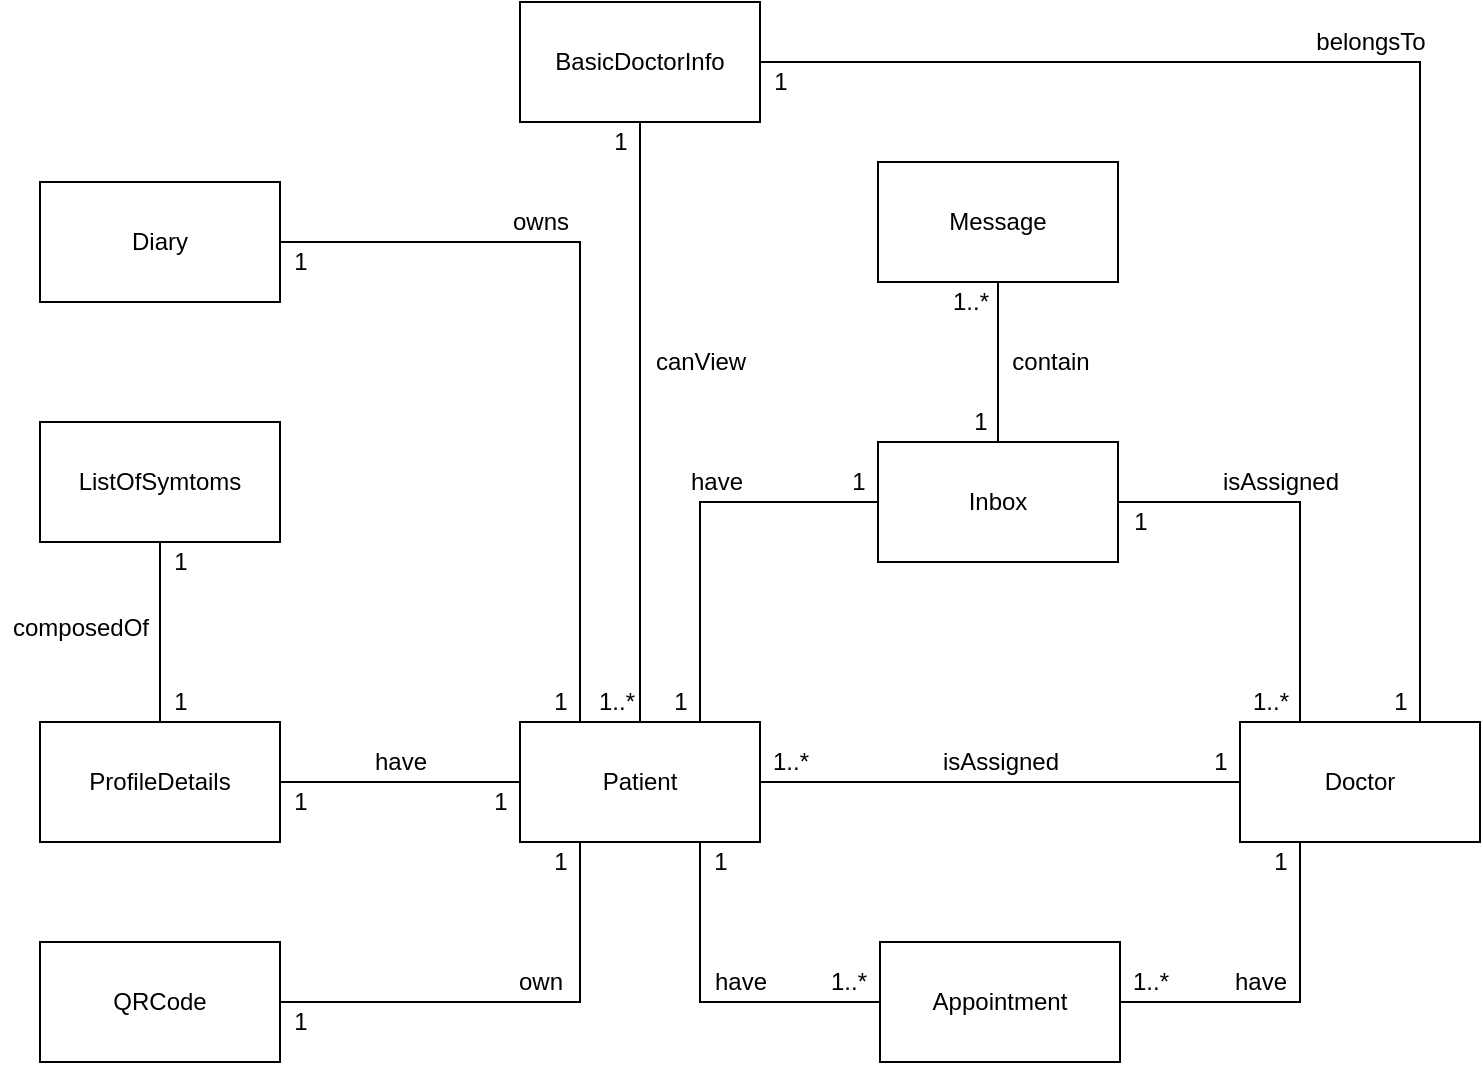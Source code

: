 <mxfile version="16.5.1" type="device"><diagram id="SSdncM9Apw8dHgDhTUgt" name="Page-1"><mxGraphModel dx="1229" dy="1108" grid="1" gridSize="10" guides="1" tooltips="1" connect="1" arrows="1" fold="1" page="1" pageScale="1" pageWidth="1100" pageHeight="850" math="0" shadow="0"><root><mxCell id="0"/><mxCell id="1" parent="0"/><mxCell id="57wUDlXswQoyKGxMo4uw-11" style="edgeStyle=orthogonalEdgeStyle;rounded=0;orthogonalLoop=1;jettySize=auto;html=1;exitX=1;exitY=0.5;exitDx=0;exitDy=0;entryX=0;entryY=0.5;entryDx=0;entryDy=0;endArrow=none;endFill=0;" parent="1" source="57wUDlXswQoyKGxMo4uw-1" target="57wUDlXswQoyKGxMo4uw-2" edge="1"><mxGeometry relative="1" as="geometry"/></mxCell><mxCell id="57wUDlXswQoyKGxMo4uw-16" style="edgeStyle=orthogonalEdgeStyle;rounded=0;orthogonalLoop=1;jettySize=auto;html=1;exitX=0.75;exitY=1;exitDx=0;exitDy=0;entryX=0;entryY=0.5;entryDx=0;entryDy=0;endArrow=none;endFill=0;" parent="1" source="57wUDlXswQoyKGxMo4uw-1" target="57wUDlXswQoyKGxMo4uw-3" edge="1"><mxGeometry relative="1" as="geometry"/></mxCell><mxCell id="57wUDlXswQoyKGxMo4uw-24" style="edgeStyle=orthogonalEdgeStyle;rounded=0;orthogonalLoop=1;jettySize=auto;html=1;exitX=0.75;exitY=0;exitDx=0;exitDy=0;entryX=0;entryY=0.5;entryDx=0;entryDy=0;endArrow=none;endFill=0;" parent="1" source="57wUDlXswQoyKGxMo4uw-1" target="57wUDlXswQoyKGxMo4uw-5" edge="1"><mxGeometry relative="1" as="geometry"/></mxCell><mxCell id="57wUDlXswQoyKGxMo4uw-39" style="edgeStyle=orthogonalEdgeStyle;rounded=0;orthogonalLoop=1;jettySize=auto;html=1;exitX=0.25;exitY=1;exitDx=0;exitDy=0;entryX=1;entryY=0.5;entryDx=0;entryDy=0;endArrow=none;endFill=0;" parent="1" source="57wUDlXswQoyKGxMo4uw-1" target="57wUDlXswQoyKGxMo4uw-8" edge="1"><mxGeometry relative="1" as="geometry"/></mxCell><mxCell id="57wUDlXswQoyKGxMo4uw-43" style="edgeStyle=orthogonalEdgeStyle;rounded=0;orthogonalLoop=1;jettySize=auto;html=1;exitX=0;exitY=0.5;exitDx=0;exitDy=0;entryX=1;entryY=0.5;entryDx=0;entryDy=0;endArrow=none;endFill=0;" parent="1" source="57wUDlXswQoyKGxMo4uw-1" target="57wUDlXswQoyKGxMo4uw-4" edge="1"><mxGeometry relative="1" as="geometry"/></mxCell><mxCell id="JtZ0RjtvBUv2NtrjWbXk-7" style="edgeStyle=none;rounded=0;orthogonalLoop=1;jettySize=auto;html=1;exitX=0.5;exitY=0;exitDx=0;exitDy=0;entryX=0.5;entryY=1;entryDx=0;entryDy=0;endArrow=none;endFill=0;" edge="1" parent="1" source="57wUDlXswQoyKGxMo4uw-1" target="JtZ0RjtvBUv2NtrjWbXk-1"><mxGeometry relative="1" as="geometry"/></mxCell><mxCell id="JtZ0RjtvBUv2NtrjWbXk-18" style="edgeStyle=orthogonalEdgeStyle;rounded=0;orthogonalLoop=1;jettySize=auto;html=1;exitX=0.25;exitY=0;exitDx=0;exitDy=0;entryX=1;entryY=0.5;entryDx=0;entryDy=0;endArrow=none;endFill=0;" edge="1" parent="1" source="57wUDlXswQoyKGxMo4uw-1" target="JtZ0RjtvBUv2NtrjWbXk-13"><mxGeometry relative="1" as="geometry"/></mxCell><mxCell id="57wUDlXswQoyKGxMo4uw-1" value="Patient" style="rounded=0;whiteSpace=wrap;html=1;" parent="1" vertex="1"><mxGeometry x="410" y="460" width="120" height="60" as="geometry"/></mxCell><mxCell id="57wUDlXswQoyKGxMo4uw-20" style="edgeStyle=orthogonalEdgeStyle;rounded=0;orthogonalLoop=1;jettySize=auto;html=1;exitX=0.25;exitY=1;exitDx=0;exitDy=0;entryX=1;entryY=0.5;entryDx=0;entryDy=0;endArrow=none;endFill=0;" parent="1" source="57wUDlXswQoyKGxMo4uw-2" target="57wUDlXswQoyKGxMo4uw-3" edge="1"><mxGeometry relative="1" as="geometry"/></mxCell><mxCell id="57wUDlXswQoyKGxMo4uw-25" style="edgeStyle=orthogonalEdgeStyle;rounded=0;orthogonalLoop=1;jettySize=auto;html=1;exitX=0.25;exitY=0;exitDx=0;exitDy=0;entryX=1;entryY=0.5;entryDx=0;entryDy=0;endArrow=none;endFill=0;" parent="1" source="57wUDlXswQoyKGxMo4uw-2" target="57wUDlXswQoyKGxMo4uw-5" edge="1"><mxGeometry relative="1" as="geometry"/></mxCell><mxCell id="57wUDlXswQoyKGxMo4uw-2" value="Doctor" style="rounded=0;whiteSpace=wrap;html=1;" parent="1" vertex="1"><mxGeometry x="770" y="460" width="120" height="60" as="geometry"/></mxCell><mxCell id="57wUDlXswQoyKGxMo4uw-3" value="Appointment" style="rounded=0;whiteSpace=wrap;html=1;" parent="1" vertex="1"><mxGeometry x="590" y="570" width="120" height="60" as="geometry"/></mxCell><mxCell id="57wUDlXswQoyKGxMo4uw-45" style="edgeStyle=orthogonalEdgeStyle;rounded=0;orthogonalLoop=1;jettySize=auto;html=1;exitX=0.5;exitY=0;exitDx=0;exitDy=0;entryX=0.5;entryY=1;entryDx=0;entryDy=0;endArrow=none;endFill=0;" parent="1" source="57wUDlXswQoyKGxMo4uw-4" target="57wUDlXswQoyKGxMo4uw-7" edge="1"><mxGeometry relative="1" as="geometry"/></mxCell><mxCell id="57wUDlXswQoyKGxMo4uw-4" value="ProfileDetails" style="rounded=0;whiteSpace=wrap;html=1;" parent="1" vertex="1"><mxGeometry x="170" y="460" width="120" height="60" as="geometry"/></mxCell><mxCell id="57wUDlXswQoyKGxMo4uw-5" value="Inbox" style="rounded=0;whiteSpace=wrap;html=1;" parent="1" vertex="1"><mxGeometry x="589" y="320" width="120" height="60" as="geometry"/></mxCell><mxCell id="57wUDlXswQoyKGxMo4uw-32" style="edgeStyle=orthogonalEdgeStyle;rounded=0;orthogonalLoop=1;jettySize=auto;html=1;exitX=0.5;exitY=1;exitDx=0;exitDy=0;entryX=0.5;entryY=0;entryDx=0;entryDy=0;endArrow=none;endFill=0;" parent="1" source="57wUDlXswQoyKGxMo4uw-6" target="57wUDlXswQoyKGxMo4uw-5" edge="1"><mxGeometry relative="1" as="geometry"/></mxCell><mxCell id="57wUDlXswQoyKGxMo4uw-6" value="Message" style="rounded=0;whiteSpace=wrap;html=1;" parent="1" vertex="1"><mxGeometry x="589" y="180" width="120" height="60" as="geometry"/></mxCell><mxCell id="57wUDlXswQoyKGxMo4uw-7" value="ListOfSymtoms" style="rounded=0;whiteSpace=wrap;html=1;" parent="1" vertex="1"><mxGeometry x="170" y="310" width="120" height="60" as="geometry"/></mxCell><mxCell id="57wUDlXswQoyKGxMo4uw-8" value="QRCode" style="rounded=0;whiteSpace=wrap;html=1;" parent="1" vertex="1"><mxGeometry x="170" y="570" width="120" height="60" as="geometry"/></mxCell><mxCell id="57wUDlXswQoyKGxMo4uw-12" value="isAssigned" style="text;html=1;align=center;verticalAlign=middle;resizable=0;points=[];autosize=1;strokeColor=none;fillColor=none;" parent="1" vertex="1"><mxGeometry x="615" y="470" width="70" height="20" as="geometry"/></mxCell><mxCell id="57wUDlXswQoyKGxMo4uw-13" value="1" style="text;html=1;align=center;verticalAlign=middle;resizable=0;points=[];autosize=1;strokeColor=none;fillColor=none;" parent="1" vertex="1"><mxGeometry x="750" y="470" width="20" height="20" as="geometry"/></mxCell><mxCell id="57wUDlXswQoyKGxMo4uw-14" value="1..*" style="text;html=1;align=center;verticalAlign=middle;resizable=0;points=[];autosize=1;strokeColor=none;fillColor=none;" parent="1" vertex="1"><mxGeometry x="530" y="470" width="30" height="20" as="geometry"/></mxCell><mxCell id="57wUDlXswQoyKGxMo4uw-17" value="have" style="text;html=1;align=center;verticalAlign=middle;resizable=0;points=[];autosize=1;strokeColor=none;fillColor=none;" parent="1" vertex="1"><mxGeometry x="500" y="580" width="40" height="20" as="geometry"/></mxCell><mxCell id="57wUDlXswQoyKGxMo4uw-18" value="1" style="text;html=1;align=center;verticalAlign=middle;resizable=0;points=[];autosize=1;strokeColor=none;fillColor=none;" parent="1" vertex="1"><mxGeometry x="500" y="520" width="20" height="20" as="geometry"/></mxCell><mxCell id="57wUDlXswQoyKGxMo4uw-19" value="1..*" style="text;html=1;align=center;verticalAlign=middle;resizable=0;points=[];autosize=1;strokeColor=none;fillColor=none;" parent="1" vertex="1"><mxGeometry x="559" y="580" width="30" height="20" as="geometry"/></mxCell><mxCell id="57wUDlXswQoyKGxMo4uw-21" value="have" style="text;html=1;align=center;verticalAlign=middle;resizable=0;points=[];autosize=1;strokeColor=none;fillColor=none;" parent="1" vertex="1"><mxGeometry x="760" y="580" width="40" height="20" as="geometry"/></mxCell><mxCell id="57wUDlXswQoyKGxMo4uw-22" value="1" style="text;html=1;align=center;verticalAlign=middle;resizable=0;points=[];autosize=1;strokeColor=none;fillColor=none;" parent="1" vertex="1"><mxGeometry x="780" y="520" width="20" height="20" as="geometry"/></mxCell><mxCell id="57wUDlXswQoyKGxMo4uw-23" value="1..*" style="text;html=1;align=center;verticalAlign=middle;resizable=0;points=[];autosize=1;strokeColor=none;fillColor=none;" parent="1" vertex="1"><mxGeometry x="710" y="580" width="30" height="20" as="geometry"/></mxCell><mxCell id="57wUDlXswQoyKGxMo4uw-26" value="have" style="text;html=1;align=center;verticalAlign=middle;resizable=0;points=[];autosize=1;strokeColor=none;fillColor=none;" parent="1" vertex="1"><mxGeometry x="488" y="330" width="40" height="20" as="geometry"/></mxCell><mxCell id="57wUDlXswQoyKGxMo4uw-27" value="isAssigned" style="text;html=1;align=center;verticalAlign=middle;resizable=0;points=[];autosize=1;strokeColor=none;fillColor=none;" parent="1" vertex="1"><mxGeometry x="755" y="330" width="70" height="20" as="geometry"/></mxCell><mxCell id="57wUDlXswQoyKGxMo4uw-28" value="1" style="text;html=1;align=center;verticalAlign=middle;resizable=0;points=[];autosize=1;strokeColor=none;fillColor=none;" parent="1" vertex="1"><mxGeometry x="480" y="440" width="20" height="20" as="geometry"/></mxCell><mxCell id="57wUDlXswQoyKGxMo4uw-29" value="1" style="text;html=1;align=center;verticalAlign=middle;resizable=0;points=[];autosize=1;strokeColor=none;fillColor=none;" parent="1" vertex="1"><mxGeometry x="569" y="330" width="20" height="20" as="geometry"/></mxCell><mxCell id="57wUDlXswQoyKGxMo4uw-30" value="1..*" style="text;html=1;align=center;verticalAlign=middle;resizable=0;points=[];autosize=1;strokeColor=none;fillColor=none;" parent="1" vertex="1"><mxGeometry x="770" y="440" width="30" height="20" as="geometry"/></mxCell><mxCell id="57wUDlXswQoyKGxMo4uw-31" value="1" style="text;html=1;align=center;verticalAlign=middle;resizable=0;points=[];autosize=1;strokeColor=none;fillColor=none;" parent="1" vertex="1"><mxGeometry x="710" y="350" width="20" height="20" as="geometry"/></mxCell><mxCell id="57wUDlXswQoyKGxMo4uw-33" value="1..*" style="text;html=1;align=center;verticalAlign=middle;resizable=0;points=[];autosize=1;strokeColor=none;fillColor=none;" parent="1" vertex="1"><mxGeometry x="620" y="240" width="30" height="20" as="geometry"/></mxCell><mxCell id="57wUDlXswQoyKGxMo4uw-34" value="1" style="text;html=1;align=center;verticalAlign=middle;resizable=0;points=[];autosize=1;strokeColor=none;fillColor=none;" parent="1" vertex="1"><mxGeometry x="630" y="300" width="20" height="20" as="geometry"/></mxCell><mxCell id="57wUDlXswQoyKGxMo4uw-35" value="contain" style="text;html=1;align=center;verticalAlign=middle;resizable=0;points=[];autosize=1;strokeColor=none;fillColor=none;" parent="1" vertex="1"><mxGeometry x="650" y="270" width="50" height="20" as="geometry"/></mxCell><mxCell id="57wUDlXswQoyKGxMo4uw-40" value="own" style="text;html=1;align=center;verticalAlign=middle;resizable=0;points=[];autosize=1;strokeColor=none;fillColor=none;" parent="1" vertex="1"><mxGeometry x="400" y="580" width="40" height="20" as="geometry"/></mxCell><mxCell id="57wUDlXswQoyKGxMo4uw-41" value="1" style="text;html=1;align=center;verticalAlign=middle;resizable=0;points=[];autosize=1;strokeColor=none;fillColor=none;" parent="1" vertex="1"><mxGeometry x="420" y="520" width="20" height="20" as="geometry"/></mxCell><mxCell id="57wUDlXswQoyKGxMo4uw-42" value="1" style="text;html=1;align=center;verticalAlign=middle;resizable=0;points=[];autosize=1;strokeColor=none;fillColor=none;" parent="1" vertex="1"><mxGeometry x="290" y="600" width="20" height="20" as="geometry"/></mxCell><mxCell id="57wUDlXswQoyKGxMo4uw-46" value="have" style="text;html=1;align=center;verticalAlign=middle;resizable=0;points=[];autosize=1;strokeColor=none;fillColor=none;" parent="1" vertex="1"><mxGeometry x="330" y="470" width="40" height="20" as="geometry"/></mxCell><mxCell id="57wUDlXswQoyKGxMo4uw-47" value="1" style="text;html=1;align=center;verticalAlign=middle;resizable=0;points=[];autosize=1;strokeColor=none;fillColor=none;" parent="1" vertex="1"><mxGeometry x="290" y="490" width="20" height="20" as="geometry"/></mxCell><mxCell id="57wUDlXswQoyKGxMo4uw-48" value="1" style="text;html=1;align=center;verticalAlign=middle;resizable=0;points=[];autosize=1;strokeColor=none;fillColor=none;" parent="1" vertex="1"><mxGeometry x="390" y="490" width="20" height="20" as="geometry"/></mxCell><mxCell id="57wUDlXswQoyKGxMo4uw-49" value="1" style="text;html=1;align=center;verticalAlign=middle;resizable=0;points=[];autosize=1;strokeColor=none;fillColor=none;" parent="1" vertex="1"><mxGeometry x="230" y="440" width="20" height="20" as="geometry"/></mxCell><mxCell id="57wUDlXswQoyKGxMo4uw-50" value="1" style="text;html=1;align=center;verticalAlign=middle;resizable=0;points=[];autosize=1;strokeColor=none;fillColor=none;" parent="1" vertex="1"><mxGeometry x="230" y="370" width="20" height="20" as="geometry"/></mxCell><mxCell id="57wUDlXswQoyKGxMo4uw-51" value="composedOf" style="text;html=1;align=center;verticalAlign=middle;resizable=0;points=[];autosize=1;strokeColor=none;fillColor=none;" parent="1" vertex="1"><mxGeometry x="150" y="403" width="80" height="20" as="geometry"/></mxCell><mxCell id="JtZ0RjtvBUv2NtrjWbXk-9" style="edgeStyle=orthogonalEdgeStyle;rounded=0;orthogonalLoop=1;jettySize=auto;html=1;exitX=1;exitY=0.5;exitDx=0;exitDy=0;entryX=0.75;entryY=0;entryDx=0;entryDy=0;endArrow=none;endFill=0;" edge="1" parent="1" source="JtZ0RjtvBUv2NtrjWbXk-1" target="57wUDlXswQoyKGxMo4uw-2"><mxGeometry relative="1" as="geometry"/></mxCell><mxCell id="JtZ0RjtvBUv2NtrjWbXk-1" value="BasicDoctorInfo" style="rounded=0;whiteSpace=wrap;html=1;" vertex="1" parent="1"><mxGeometry x="410" y="100" width="120" height="60" as="geometry"/></mxCell><mxCell id="JtZ0RjtvBUv2NtrjWbXk-4" value="canView" style="text;html=1;align=center;verticalAlign=middle;resizable=0;points=[];autosize=1;strokeColor=none;fillColor=none;" vertex="1" parent="1"><mxGeometry x="470" y="270" width="60" height="20" as="geometry"/></mxCell><mxCell id="JtZ0RjtvBUv2NtrjWbXk-5" value="1" style="text;html=1;align=center;verticalAlign=middle;resizable=0;points=[];autosize=1;strokeColor=none;fillColor=none;" vertex="1" parent="1"><mxGeometry x="450" y="160" width="20" height="20" as="geometry"/></mxCell><mxCell id="JtZ0RjtvBUv2NtrjWbXk-8" value="1..*" style="text;html=1;align=center;verticalAlign=middle;resizable=0;points=[];autosize=1;strokeColor=none;fillColor=none;" vertex="1" parent="1"><mxGeometry x="443" y="440" width="30" height="20" as="geometry"/></mxCell><mxCell id="JtZ0RjtvBUv2NtrjWbXk-10" value="belongsTo" style="text;html=1;align=center;verticalAlign=middle;resizable=0;points=[];autosize=1;strokeColor=none;fillColor=none;" vertex="1" parent="1"><mxGeometry x="800" y="110" width="70" height="20" as="geometry"/></mxCell><mxCell id="JtZ0RjtvBUv2NtrjWbXk-11" value="1" style="text;html=1;align=center;verticalAlign=middle;resizable=0;points=[];autosize=1;strokeColor=none;fillColor=none;" vertex="1" parent="1"><mxGeometry x="840" y="440" width="20" height="20" as="geometry"/></mxCell><mxCell id="JtZ0RjtvBUv2NtrjWbXk-12" value="1" style="text;html=1;align=center;verticalAlign=middle;resizable=0;points=[];autosize=1;strokeColor=none;fillColor=none;" vertex="1" parent="1"><mxGeometry x="530" y="130" width="20" height="20" as="geometry"/></mxCell><mxCell id="JtZ0RjtvBUv2NtrjWbXk-13" value="Diary" style="rounded=0;whiteSpace=wrap;html=1;" vertex="1" parent="1"><mxGeometry x="170" y="190" width="120" height="60" as="geometry"/></mxCell><mxCell id="JtZ0RjtvBUv2NtrjWbXk-15" value="owns" style="text;html=1;align=center;verticalAlign=middle;resizable=0;points=[];autosize=1;strokeColor=none;fillColor=none;" vertex="1" parent="1"><mxGeometry x="400" y="200" width="40" height="20" as="geometry"/></mxCell><mxCell id="JtZ0RjtvBUv2NtrjWbXk-16" value="1" style="text;html=1;align=center;verticalAlign=middle;resizable=0;points=[];autosize=1;strokeColor=none;fillColor=none;" vertex="1" parent="1"><mxGeometry x="290" y="220" width="20" height="20" as="geometry"/></mxCell><mxCell id="JtZ0RjtvBUv2NtrjWbXk-17" value="1" style="text;html=1;align=center;verticalAlign=middle;resizable=0;points=[];autosize=1;strokeColor=none;fillColor=none;" vertex="1" parent="1"><mxGeometry x="420" y="440" width="20" height="20" as="geometry"/></mxCell></root></mxGraphModel></diagram></mxfile>